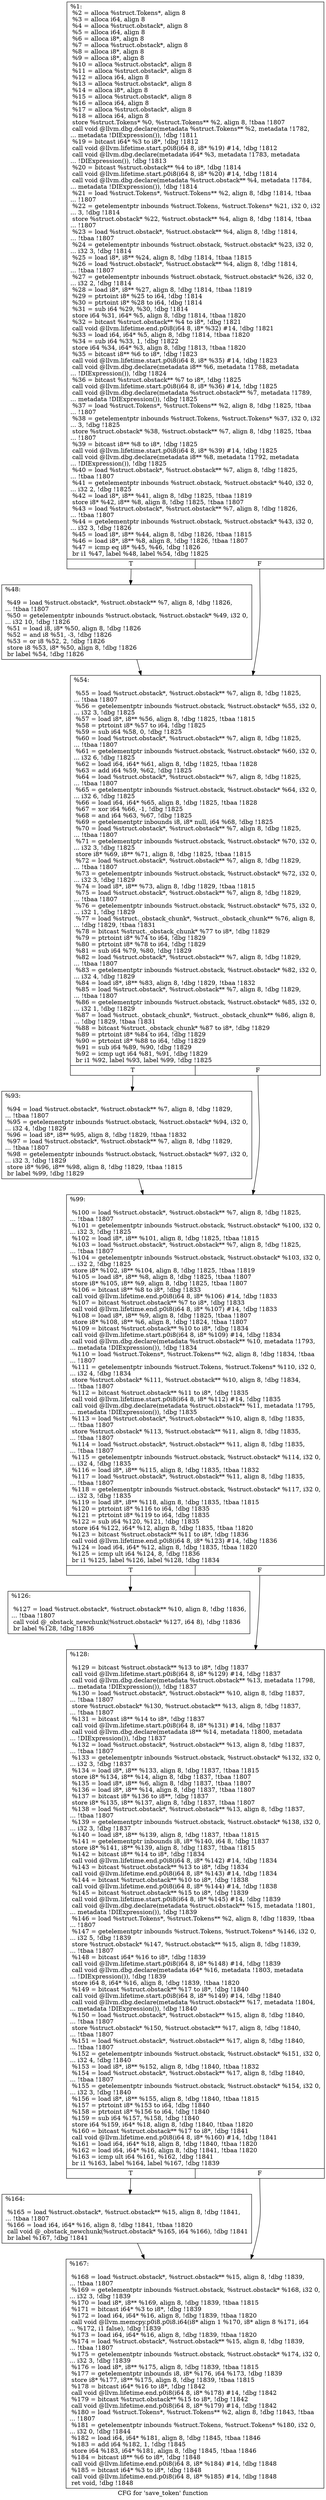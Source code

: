 digraph "CFG for 'save_token' function" {
	label="CFG for 'save_token' function";

	Node0x227cec0 [shape=record,label="{%1:\l  %2 = alloca %struct.Tokens*, align 8\l  %3 = alloca i64, align 8\l  %4 = alloca %struct.obstack*, align 8\l  %5 = alloca i64, align 8\l  %6 = alloca i8*, align 8\l  %7 = alloca %struct.obstack*, align 8\l  %8 = alloca i8*, align 8\l  %9 = alloca i8*, align 8\l  %10 = alloca %struct.obstack*, align 8\l  %11 = alloca %struct.obstack*, align 8\l  %12 = alloca i64, align 8\l  %13 = alloca %struct.obstack*, align 8\l  %14 = alloca i8*, align 8\l  %15 = alloca %struct.obstack*, align 8\l  %16 = alloca i64, align 8\l  %17 = alloca %struct.obstack*, align 8\l  %18 = alloca i64, align 8\l  store %struct.Tokens* %0, %struct.Tokens** %2, align 8, !tbaa !1807\l  call void @llvm.dbg.declare(metadata %struct.Tokens** %2, metadata !1782,\l... metadata !DIExpression()), !dbg !1811\l  %19 = bitcast i64* %3 to i8*, !dbg !1812\l  call void @llvm.lifetime.start.p0i8(i64 8, i8* %19) #14, !dbg !1812\l  call void @llvm.dbg.declare(metadata i64* %3, metadata !1783, metadata\l... !DIExpression()), !dbg !1813\l  %20 = bitcast %struct.obstack** %4 to i8*, !dbg !1814\l  call void @llvm.lifetime.start.p0i8(i64 8, i8* %20) #14, !dbg !1814\l  call void @llvm.dbg.declare(metadata %struct.obstack** %4, metadata !1784,\l... metadata !DIExpression()), !dbg !1814\l  %21 = load %struct.Tokens*, %struct.Tokens** %2, align 8, !dbg !1814, !tbaa\l... !1807\l  %22 = getelementptr inbounds %struct.Tokens, %struct.Tokens* %21, i32 0, i32\l... 3, !dbg !1814\l  store %struct.obstack* %22, %struct.obstack** %4, align 8, !dbg !1814, !tbaa\l... !1807\l  %23 = load %struct.obstack*, %struct.obstack** %4, align 8, !dbg !1814,\l... !tbaa !1807\l  %24 = getelementptr inbounds %struct.obstack, %struct.obstack* %23, i32 0,\l... i32 3, !dbg !1814\l  %25 = load i8*, i8** %24, align 8, !dbg !1814, !tbaa !1815\l  %26 = load %struct.obstack*, %struct.obstack** %4, align 8, !dbg !1814,\l... !tbaa !1807\l  %27 = getelementptr inbounds %struct.obstack, %struct.obstack* %26, i32 0,\l... i32 2, !dbg !1814\l  %28 = load i8*, i8** %27, align 8, !dbg !1814, !tbaa !1819\l  %29 = ptrtoint i8* %25 to i64, !dbg !1814\l  %30 = ptrtoint i8* %28 to i64, !dbg !1814\l  %31 = sub i64 %29, %30, !dbg !1814\l  store i64 %31, i64* %5, align 8, !dbg !1814, !tbaa !1820\l  %32 = bitcast %struct.obstack** %4 to i8*, !dbg !1821\l  call void @llvm.lifetime.end.p0i8(i64 8, i8* %32) #14, !dbg !1821\l  %33 = load i64, i64* %5, align 8, !dbg !1814, !tbaa !1820\l  %34 = sub i64 %33, 1, !dbg !1822\l  store i64 %34, i64* %3, align 8, !dbg !1813, !tbaa !1820\l  %35 = bitcast i8** %6 to i8*, !dbg !1823\l  call void @llvm.lifetime.start.p0i8(i64 8, i8* %35) #14, !dbg !1823\l  call void @llvm.dbg.declare(metadata i8** %6, metadata !1788, metadata\l... !DIExpression()), !dbg !1824\l  %36 = bitcast %struct.obstack** %7 to i8*, !dbg !1825\l  call void @llvm.lifetime.start.p0i8(i64 8, i8* %36) #14, !dbg !1825\l  call void @llvm.dbg.declare(metadata %struct.obstack** %7, metadata !1789,\l... metadata !DIExpression()), !dbg !1825\l  %37 = load %struct.Tokens*, %struct.Tokens** %2, align 8, !dbg !1825, !tbaa\l... !1807\l  %38 = getelementptr inbounds %struct.Tokens, %struct.Tokens* %37, i32 0, i32\l... 3, !dbg !1825\l  store %struct.obstack* %38, %struct.obstack** %7, align 8, !dbg !1825, !tbaa\l... !1807\l  %39 = bitcast i8** %8 to i8*, !dbg !1825\l  call void @llvm.lifetime.start.p0i8(i64 8, i8* %39) #14, !dbg !1825\l  call void @llvm.dbg.declare(metadata i8** %8, metadata !1792, metadata\l... !DIExpression()), !dbg !1825\l  %40 = load %struct.obstack*, %struct.obstack** %7, align 8, !dbg !1825,\l... !tbaa !1807\l  %41 = getelementptr inbounds %struct.obstack, %struct.obstack* %40, i32 0,\l... i32 2, !dbg !1825\l  %42 = load i8*, i8** %41, align 8, !dbg !1825, !tbaa !1819\l  store i8* %42, i8** %8, align 8, !dbg !1825, !tbaa !1807\l  %43 = load %struct.obstack*, %struct.obstack** %7, align 8, !dbg !1826,\l... !tbaa !1807\l  %44 = getelementptr inbounds %struct.obstack, %struct.obstack* %43, i32 0,\l... i32 3, !dbg !1826\l  %45 = load i8*, i8** %44, align 8, !dbg !1826, !tbaa !1815\l  %46 = load i8*, i8** %8, align 8, !dbg !1826, !tbaa !1807\l  %47 = icmp eq i8* %45, %46, !dbg !1826\l  br i1 %47, label %48, label %54, !dbg !1825\l|{<s0>T|<s1>F}}"];
	Node0x227cec0:s0 -> Node0x227cf10;
	Node0x227cec0:s1 -> Node0x227cf60;
	Node0x227cf10 [shape=record,label="{%48:\l\l  %49 = load %struct.obstack*, %struct.obstack** %7, align 8, !dbg !1826,\l... !tbaa !1807\l  %50 = getelementptr inbounds %struct.obstack, %struct.obstack* %49, i32 0,\l... i32 10, !dbg !1826\l  %51 = load i8, i8* %50, align 8, !dbg !1826\l  %52 = and i8 %51, -3, !dbg !1826\l  %53 = or i8 %52, 2, !dbg !1826\l  store i8 %53, i8* %50, align 8, !dbg !1826\l  br label %54, !dbg !1826\l}"];
	Node0x227cf10 -> Node0x227cf60;
	Node0x227cf60 [shape=record,label="{%54:\l\l  %55 = load %struct.obstack*, %struct.obstack** %7, align 8, !dbg !1825,\l... !tbaa !1807\l  %56 = getelementptr inbounds %struct.obstack, %struct.obstack* %55, i32 0,\l... i32 3, !dbg !1825\l  %57 = load i8*, i8** %56, align 8, !dbg !1825, !tbaa !1815\l  %58 = ptrtoint i8* %57 to i64, !dbg !1825\l  %59 = sub i64 %58, 0, !dbg !1825\l  %60 = load %struct.obstack*, %struct.obstack** %7, align 8, !dbg !1825,\l... !tbaa !1807\l  %61 = getelementptr inbounds %struct.obstack, %struct.obstack* %60, i32 0,\l... i32 6, !dbg !1825\l  %62 = load i64, i64* %61, align 8, !dbg !1825, !tbaa !1828\l  %63 = add i64 %59, %62, !dbg !1825\l  %64 = load %struct.obstack*, %struct.obstack** %7, align 8, !dbg !1825,\l... !tbaa !1807\l  %65 = getelementptr inbounds %struct.obstack, %struct.obstack* %64, i32 0,\l... i32 6, !dbg !1825\l  %66 = load i64, i64* %65, align 8, !dbg !1825, !tbaa !1828\l  %67 = xor i64 %66, -1, !dbg !1825\l  %68 = and i64 %63, %67, !dbg !1825\l  %69 = getelementptr inbounds i8, i8* null, i64 %68, !dbg !1825\l  %70 = load %struct.obstack*, %struct.obstack** %7, align 8, !dbg !1825,\l... !tbaa !1807\l  %71 = getelementptr inbounds %struct.obstack, %struct.obstack* %70, i32 0,\l... i32 3, !dbg !1825\l  store i8* %69, i8** %71, align 8, !dbg !1825, !tbaa !1815\l  %72 = load %struct.obstack*, %struct.obstack** %7, align 8, !dbg !1829,\l... !tbaa !1807\l  %73 = getelementptr inbounds %struct.obstack, %struct.obstack* %72, i32 0,\l... i32 3, !dbg !1829\l  %74 = load i8*, i8** %73, align 8, !dbg !1829, !tbaa !1815\l  %75 = load %struct.obstack*, %struct.obstack** %7, align 8, !dbg !1829,\l... !tbaa !1807\l  %76 = getelementptr inbounds %struct.obstack, %struct.obstack* %75, i32 0,\l... i32 1, !dbg !1829\l  %77 = load %struct._obstack_chunk*, %struct._obstack_chunk** %76, align 8,\l... !dbg !1829, !tbaa !1831\l  %78 = bitcast %struct._obstack_chunk* %77 to i8*, !dbg !1829\l  %79 = ptrtoint i8* %74 to i64, !dbg !1829\l  %80 = ptrtoint i8* %78 to i64, !dbg !1829\l  %81 = sub i64 %79, %80, !dbg !1829\l  %82 = load %struct.obstack*, %struct.obstack** %7, align 8, !dbg !1829,\l... !tbaa !1807\l  %83 = getelementptr inbounds %struct.obstack, %struct.obstack* %82, i32 0,\l... i32 4, !dbg !1829\l  %84 = load i8*, i8** %83, align 8, !dbg !1829, !tbaa !1832\l  %85 = load %struct.obstack*, %struct.obstack** %7, align 8, !dbg !1829,\l... !tbaa !1807\l  %86 = getelementptr inbounds %struct.obstack, %struct.obstack* %85, i32 0,\l... i32 1, !dbg !1829\l  %87 = load %struct._obstack_chunk*, %struct._obstack_chunk** %86, align 8,\l... !dbg !1829, !tbaa !1831\l  %88 = bitcast %struct._obstack_chunk* %87 to i8*, !dbg !1829\l  %89 = ptrtoint i8* %84 to i64, !dbg !1829\l  %90 = ptrtoint i8* %88 to i64, !dbg !1829\l  %91 = sub i64 %89, %90, !dbg !1829\l  %92 = icmp ugt i64 %81, %91, !dbg !1829\l  br i1 %92, label %93, label %99, !dbg !1825\l|{<s0>T|<s1>F}}"];
	Node0x227cf60:s0 -> Node0x227cfb0;
	Node0x227cf60:s1 -> Node0x227d000;
	Node0x227cfb0 [shape=record,label="{%93:\l\l  %94 = load %struct.obstack*, %struct.obstack** %7, align 8, !dbg !1829,\l... !tbaa !1807\l  %95 = getelementptr inbounds %struct.obstack, %struct.obstack* %94, i32 0,\l... i32 4, !dbg !1829\l  %96 = load i8*, i8** %95, align 8, !dbg !1829, !tbaa !1832\l  %97 = load %struct.obstack*, %struct.obstack** %7, align 8, !dbg !1829,\l... !tbaa !1807\l  %98 = getelementptr inbounds %struct.obstack, %struct.obstack* %97, i32 0,\l... i32 3, !dbg !1829\l  store i8* %96, i8** %98, align 8, !dbg !1829, !tbaa !1815\l  br label %99, !dbg !1829\l}"];
	Node0x227cfb0 -> Node0x227d000;
	Node0x227d000 [shape=record,label="{%99:\l\l  %100 = load %struct.obstack*, %struct.obstack** %7, align 8, !dbg !1825,\l... !tbaa !1807\l  %101 = getelementptr inbounds %struct.obstack, %struct.obstack* %100, i32 0,\l... i32 3, !dbg !1825\l  %102 = load i8*, i8** %101, align 8, !dbg !1825, !tbaa !1815\l  %103 = load %struct.obstack*, %struct.obstack** %7, align 8, !dbg !1825,\l... !tbaa !1807\l  %104 = getelementptr inbounds %struct.obstack, %struct.obstack* %103, i32 0,\l... i32 2, !dbg !1825\l  store i8* %102, i8** %104, align 8, !dbg !1825, !tbaa !1819\l  %105 = load i8*, i8** %8, align 8, !dbg !1825, !tbaa !1807\l  store i8* %105, i8** %9, align 8, !dbg !1825, !tbaa !1807\l  %106 = bitcast i8** %8 to i8*, !dbg !1833\l  call void @llvm.lifetime.end.p0i8(i64 8, i8* %106) #14, !dbg !1833\l  %107 = bitcast %struct.obstack** %7 to i8*, !dbg !1833\l  call void @llvm.lifetime.end.p0i8(i64 8, i8* %107) #14, !dbg !1833\l  %108 = load i8*, i8** %9, align 8, !dbg !1825, !tbaa !1807\l  store i8* %108, i8** %6, align 8, !dbg !1824, !tbaa !1807\l  %109 = bitcast %struct.obstack** %10 to i8*, !dbg !1834\l  call void @llvm.lifetime.start.p0i8(i64 8, i8* %109) #14, !dbg !1834\l  call void @llvm.dbg.declare(metadata %struct.obstack** %10, metadata !1793,\l... metadata !DIExpression()), !dbg !1834\l  %110 = load %struct.Tokens*, %struct.Tokens** %2, align 8, !dbg !1834, !tbaa\l... !1807\l  %111 = getelementptr inbounds %struct.Tokens, %struct.Tokens* %110, i32 0,\l... i32 4, !dbg !1834\l  store %struct.obstack* %111, %struct.obstack** %10, align 8, !dbg !1834,\l... !tbaa !1807\l  %112 = bitcast %struct.obstack** %11 to i8*, !dbg !1835\l  call void @llvm.lifetime.start.p0i8(i64 8, i8* %112) #14, !dbg !1835\l  call void @llvm.dbg.declare(metadata %struct.obstack** %11, metadata !1795,\l... metadata !DIExpression()), !dbg !1835\l  %113 = load %struct.obstack*, %struct.obstack** %10, align 8, !dbg !1835,\l... !tbaa !1807\l  store %struct.obstack* %113, %struct.obstack** %11, align 8, !dbg !1835,\l... !tbaa !1807\l  %114 = load %struct.obstack*, %struct.obstack** %11, align 8, !dbg !1835,\l... !tbaa !1807\l  %115 = getelementptr inbounds %struct.obstack, %struct.obstack* %114, i32 0,\l... i32 4, !dbg !1835\l  %116 = load i8*, i8** %115, align 8, !dbg !1835, !tbaa !1832\l  %117 = load %struct.obstack*, %struct.obstack** %11, align 8, !dbg !1835,\l... !tbaa !1807\l  %118 = getelementptr inbounds %struct.obstack, %struct.obstack* %117, i32 0,\l... i32 3, !dbg !1835\l  %119 = load i8*, i8** %118, align 8, !dbg !1835, !tbaa !1815\l  %120 = ptrtoint i8* %116 to i64, !dbg !1835\l  %121 = ptrtoint i8* %119 to i64, !dbg !1835\l  %122 = sub i64 %120, %121, !dbg !1835\l  store i64 %122, i64* %12, align 8, !dbg !1835, !tbaa !1820\l  %123 = bitcast %struct.obstack** %11 to i8*, !dbg !1836\l  call void @llvm.lifetime.end.p0i8(i64 8, i8* %123) #14, !dbg !1836\l  %124 = load i64, i64* %12, align 8, !dbg !1835, !tbaa !1820\l  %125 = icmp ult i64 %124, 8, !dbg !1836\l  br i1 %125, label %126, label %128, !dbg !1834\l|{<s0>T|<s1>F}}"];
	Node0x227d000:s0 -> Node0x227d050;
	Node0x227d000:s1 -> Node0x227d0a0;
	Node0x227d050 [shape=record,label="{%126:\l\l  %127 = load %struct.obstack*, %struct.obstack** %10, align 8, !dbg !1836,\l... !tbaa !1807\l  call void @_obstack_newchunk(%struct.obstack* %127, i64 8), !dbg !1836\l  br label %128, !dbg !1836\l}"];
	Node0x227d050 -> Node0x227d0a0;
	Node0x227d0a0 [shape=record,label="{%128:\l\l  %129 = bitcast %struct.obstack** %13 to i8*, !dbg !1837\l  call void @llvm.lifetime.start.p0i8(i64 8, i8* %129) #14, !dbg !1837\l  call void @llvm.dbg.declare(metadata %struct.obstack** %13, metadata !1798,\l... metadata !DIExpression()), !dbg !1837\l  %130 = load %struct.obstack*, %struct.obstack** %10, align 8, !dbg !1837,\l... !tbaa !1807\l  store %struct.obstack* %130, %struct.obstack** %13, align 8, !dbg !1837,\l... !tbaa !1807\l  %131 = bitcast i8** %14 to i8*, !dbg !1837\l  call void @llvm.lifetime.start.p0i8(i64 8, i8* %131) #14, !dbg !1837\l  call void @llvm.dbg.declare(metadata i8** %14, metadata !1800, metadata\l... !DIExpression()), !dbg !1837\l  %132 = load %struct.obstack*, %struct.obstack** %13, align 8, !dbg !1837,\l... !tbaa !1807\l  %133 = getelementptr inbounds %struct.obstack, %struct.obstack* %132, i32 0,\l... i32 3, !dbg !1837\l  %134 = load i8*, i8** %133, align 8, !dbg !1837, !tbaa !1815\l  store i8* %134, i8** %14, align 8, !dbg !1837, !tbaa !1807\l  %135 = load i8*, i8** %6, align 8, !dbg !1837, !tbaa !1807\l  %136 = load i8*, i8** %14, align 8, !dbg !1837, !tbaa !1807\l  %137 = bitcast i8* %136 to i8**, !dbg !1837\l  store i8* %135, i8** %137, align 8, !dbg !1837, !tbaa !1807\l  %138 = load %struct.obstack*, %struct.obstack** %13, align 8, !dbg !1837,\l... !tbaa !1807\l  %139 = getelementptr inbounds %struct.obstack, %struct.obstack* %138, i32 0,\l... i32 3, !dbg !1837\l  %140 = load i8*, i8** %139, align 8, !dbg !1837, !tbaa !1815\l  %141 = getelementptr inbounds i8, i8* %140, i64 8, !dbg !1837\l  store i8* %141, i8** %139, align 8, !dbg !1837, !tbaa !1815\l  %142 = bitcast i8** %14 to i8*, !dbg !1834\l  call void @llvm.lifetime.end.p0i8(i64 8, i8* %142) #14, !dbg !1834\l  %143 = bitcast %struct.obstack** %13 to i8*, !dbg !1834\l  call void @llvm.lifetime.end.p0i8(i64 8, i8* %143) #14, !dbg !1834\l  %144 = bitcast %struct.obstack** %10 to i8*, !dbg !1838\l  call void @llvm.lifetime.end.p0i8(i64 8, i8* %144) #14, !dbg !1838\l  %145 = bitcast %struct.obstack** %15 to i8*, !dbg !1839\l  call void @llvm.lifetime.start.p0i8(i64 8, i8* %145) #14, !dbg !1839\l  call void @llvm.dbg.declare(metadata %struct.obstack** %15, metadata !1801,\l... metadata !DIExpression()), !dbg !1839\l  %146 = load %struct.Tokens*, %struct.Tokens** %2, align 8, !dbg !1839, !tbaa\l... !1807\l  %147 = getelementptr inbounds %struct.Tokens, %struct.Tokens* %146, i32 0,\l... i32 5, !dbg !1839\l  store %struct.obstack* %147, %struct.obstack** %15, align 8, !dbg !1839,\l... !tbaa !1807\l  %148 = bitcast i64* %16 to i8*, !dbg !1839\l  call void @llvm.lifetime.start.p0i8(i64 8, i8* %148) #14, !dbg !1839\l  call void @llvm.dbg.declare(metadata i64* %16, metadata !1803, metadata\l... !DIExpression()), !dbg !1839\l  store i64 8, i64* %16, align 8, !dbg !1839, !tbaa !1820\l  %149 = bitcast %struct.obstack** %17 to i8*, !dbg !1840\l  call void @llvm.lifetime.start.p0i8(i64 8, i8* %149) #14, !dbg !1840\l  call void @llvm.dbg.declare(metadata %struct.obstack** %17, metadata !1804,\l... metadata !DIExpression()), !dbg !1840\l  %150 = load %struct.obstack*, %struct.obstack** %15, align 8, !dbg !1840,\l... !tbaa !1807\l  store %struct.obstack* %150, %struct.obstack** %17, align 8, !dbg !1840,\l... !tbaa !1807\l  %151 = load %struct.obstack*, %struct.obstack** %17, align 8, !dbg !1840,\l... !tbaa !1807\l  %152 = getelementptr inbounds %struct.obstack, %struct.obstack* %151, i32 0,\l... i32 4, !dbg !1840\l  %153 = load i8*, i8** %152, align 8, !dbg !1840, !tbaa !1832\l  %154 = load %struct.obstack*, %struct.obstack** %17, align 8, !dbg !1840,\l... !tbaa !1807\l  %155 = getelementptr inbounds %struct.obstack, %struct.obstack* %154, i32 0,\l... i32 3, !dbg !1840\l  %156 = load i8*, i8** %155, align 8, !dbg !1840, !tbaa !1815\l  %157 = ptrtoint i8* %153 to i64, !dbg !1840\l  %158 = ptrtoint i8* %156 to i64, !dbg !1840\l  %159 = sub i64 %157, %158, !dbg !1840\l  store i64 %159, i64* %18, align 8, !dbg !1840, !tbaa !1820\l  %160 = bitcast %struct.obstack** %17 to i8*, !dbg !1841\l  call void @llvm.lifetime.end.p0i8(i64 8, i8* %160) #14, !dbg !1841\l  %161 = load i64, i64* %18, align 8, !dbg !1840, !tbaa !1820\l  %162 = load i64, i64* %16, align 8, !dbg !1841, !tbaa !1820\l  %163 = icmp ult i64 %161, %162, !dbg !1841\l  br i1 %163, label %164, label %167, !dbg !1839\l|{<s0>T|<s1>F}}"];
	Node0x227d0a0:s0 -> Node0x227d0f0;
	Node0x227d0a0:s1 -> Node0x227d140;
	Node0x227d0f0 [shape=record,label="{%164:\l\l  %165 = load %struct.obstack*, %struct.obstack** %15, align 8, !dbg !1841,\l... !tbaa !1807\l  %166 = load i64, i64* %16, align 8, !dbg !1841, !tbaa !1820\l  call void @_obstack_newchunk(%struct.obstack* %165, i64 %166), !dbg !1841\l  br label %167, !dbg !1841\l}"];
	Node0x227d0f0 -> Node0x227d140;
	Node0x227d140 [shape=record,label="{%167:\l\l  %168 = load %struct.obstack*, %struct.obstack** %15, align 8, !dbg !1839,\l... !tbaa !1807\l  %169 = getelementptr inbounds %struct.obstack, %struct.obstack* %168, i32 0,\l... i32 3, !dbg !1839\l  %170 = load i8*, i8** %169, align 8, !dbg !1839, !tbaa !1815\l  %171 = bitcast i64* %3 to i8*, !dbg !1839\l  %172 = load i64, i64* %16, align 8, !dbg !1839, !tbaa !1820\l  call void @llvm.memcpy.p0i8.p0i8.i64(i8* align 1 %170, i8* align 8 %171, i64\l... %172, i1 false), !dbg !1839\l  %173 = load i64, i64* %16, align 8, !dbg !1839, !tbaa !1820\l  %174 = load %struct.obstack*, %struct.obstack** %15, align 8, !dbg !1839,\l... !tbaa !1807\l  %175 = getelementptr inbounds %struct.obstack, %struct.obstack* %174, i32 0,\l... i32 3, !dbg !1839\l  %176 = load i8*, i8** %175, align 8, !dbg !1839, !tbaa !1815\l  %177 = getelementptr inbounds i8, i8* %176, i64 %173, !dbg !1839\l  store i8* %177, i8** %175, align 8, !dbg !1839, !tbaa !1815\l  %178 = bitcast i64* %16 to i8*, !dbg !1842\l  call void @llvm.lifetime.end.p0i8(i64 8, i8* %178) #14, !dbg !1842\l  %179 = bitcast %struct.obstack** %15 to i8*, !dbg !1842\l  call void @llvm.lifetime.end.p0i8(i64 8, i8* %179) #14, !dbg !1842\l  %180 = load %struct.Tokens*, %struct.Tokens** %2, align 8, !dbg !1843, !tbaa\l... !1807\l  %181 = getelementptr inbounds %struct.Tokens, %struct.Tokens* %180, i32 0,\l... i32 0, !dbg !1844\l  %182 = load i64, i64* %181, align 8, !dbg !1845, !tbaa !1846\l  %183 = add i64 %182, 1, !dbg !1845\l  store i64 %183, i64* %181, align 8, !dbg !1845, !tbaa !1846\l  %184 = bitcast i8** %6 to i8*, !dbg !1848\l  call void @llvm.lifetime.end.p0i8(i64 8, i8* %184) #14, !dbg !1848\l  %185 = bitcast i64* %3 to i8*, !dbg !1848\l  call void @llvm.lifetime.end.p0i8(i64 8, i8* %185) #14, !dbg !1848\l  ret void, !dbg !1848\l}"];
}
